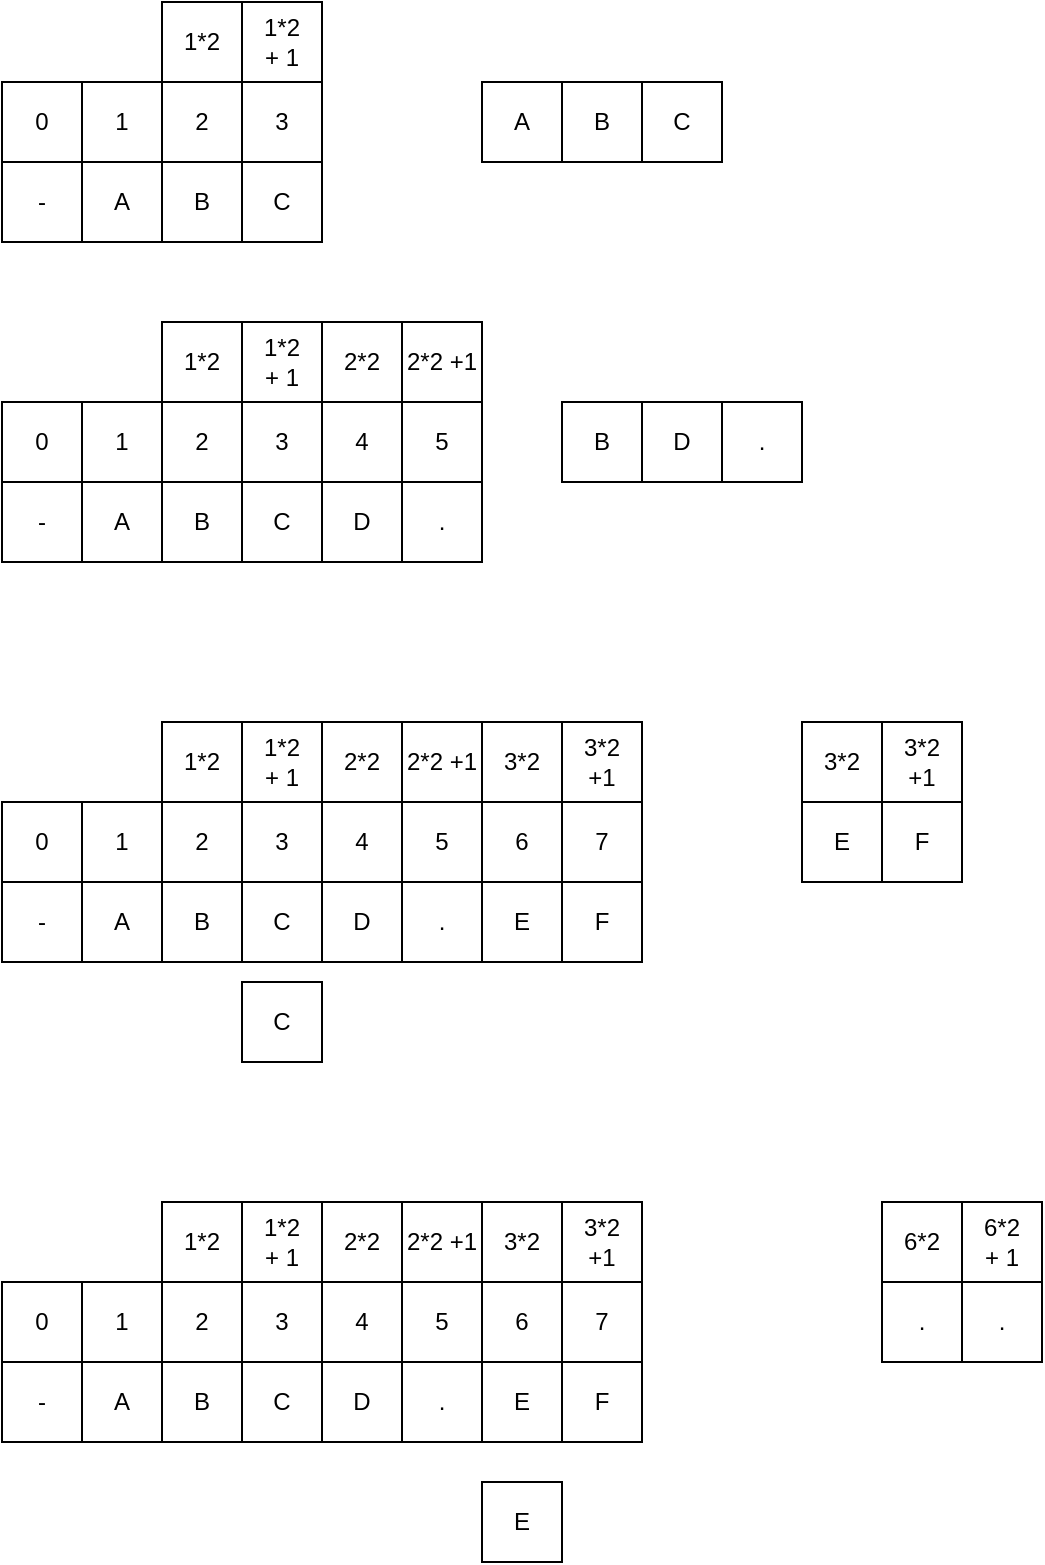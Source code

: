 <mxfile version="13.7.9" type="device"><diagram id="yDpbISeQGD4BFv_dSYwl" name="페이지-1"><mxGraphModel dx="517" dy="384" grid="1" gridSize="10" guides="1" tooltips="1" connect="1" arrows="1" fold="1" page="1" pageScale="1" pageWidth="10000" pageHeight="10000" math="0" shadow="0"><root><mxCell id="0"/><mxCell id="1" parent="0"/><mxCell id="8hgvwpeNBeIo1Spz0iJA-1" value="A" style="rounded=0;whiteSpace=wrap;html=1;" vertex="1" parent="1"><mxGeometry x="480" y="240" width="40" height="40" as="geometry"/></mxCell><mxCell id="8hgvwpeNBeIo1Spz0iJA-2" value="B" style="rounded=0;whiteSpace=wrap;html=1;" vertex="1" parent="1"><mxGeometry x="520" y="240" width="40" height="40" as="geometry"/></mxCell><mxCell id="8hgvwpeNBeIo1Spz0iJA-3" value="C" style="rounded=0;whiteSpace=wrap;html=1;" vertex="1" parent="1"><mxGeometry x="560" y="240" width="40" height="40" as="geometry"/></mxCell><mxCell id="8hgvwpeNBeIo1Spz0iJA-4" value="-" style="rounded=0;whiteSpace=wrap;html=1;" vertex="1" parent="1"><mxGeometry x="440" y="240" width="40" height="40" as="geometry"/></mxCell><mxCell id="8hgvwpeNBeIo1Spz0iJA-6" value="0" style="rounded=0;whiteSpace=wrap;html=1;" vertex="1" parent="1"><mxGeometry x="440" y="200" width="40" height="40" as="geometry"/></mxCell><mxCell id="8hgvwpeNBeIo1Spz0iJA-7" value="1" style="rounded=0;whiteSpace=wrap;html=1;" vertex="1" parent="1"><mxGeometry x="480" y="200" width="40" height="40" as="geometry"/></mxCell><mxCell id="8hgvwpeNBeIo1Spz0iJA-8" value="2" style="rounded=0;whiteSpace=wrap;html=1;" vertex="1" parent="1"><mxGeometry x="520" y="200" width="40" height="40" as="geometry"/></mxCell><mxCell id="8hgvwpeNBeIo1Spz0iJA-9" value="3" style="rounded=0;whiteSpace=wrap;html=1;" vertex="1" parent="1"><mxGeometry x="560" y="200" width="40" height="40" as="geometry"/></mxCell><mxCell id="8hgvwpeNBeIo1Spz0iJA-10" value="1*2" style="rounded=0;whiteSpace=wrap;html=1;" vertex="1" parent="1"><mxGeometry x="520" y="160" width="40" height="40" as="geometry"/></mxCell><mxCell id="8hgvwpeNBeIo1Spz0iJA-11" value="1*2 &lt;br&gt;+ 1" style="rounded=0;whiteSpace=wrap;html=1;" vertex="1" parent="1"><mxGeometry x="560" y="160" width="40" height="40" as="geometry"/></mxCell><mxCell id="8hgvwpeNBeIo1Spz0iJA-12" value="A" style="rounded=0;whiteSpace=wrap;html=1;" vertex="1" parent="1"><mxGeometry x="480" y="400" width="40" height="40" as="geometry"/></mxCell><mxCell id="8hgvwpeNBeIo1Spz0iJA-13" value="B" style="rounded=0;whiteSpace=wrap;html=1;" vertex="1" parent="1"><mxGeometry x="520" y="400" width="40" height="40" as="geometry"/></mxCell><mxCell id="8hgvwpeNBeIo1Spz0iJA-14" value="C" style="rounded=0;whiteSpace=wrap;html=1;" vertex="1" parent="1"><mxGeometry x="560" y="400" width="40" height="40" as="geometry"/></mxCell><mxCell id="8hgvwpeNBeIo1Spz0iJA-15" value="-" style="rounded=0;whiteSpace=wrap;html=1;" vertex="1" parent="1"><mxGeometry x="440" y="400" width="40" height="40" as="geometry"/></mxCell><mxCell id="8hgvwpeNBeIo1Spz0iJA-16" value="0" style="rounded=0;whiteSpace=wrap;html=1;" vertex="1" parent="1"><mxGeometry x="440" y="360" width="40" height="40" as="geometry"/></mxCell><mxCell id="8hgvwpeNBeIo1Spz0iJA-17" value="1" style="rounded=0;whiteSpace=wrap;html=1;" vertex="1" parent="1"><mxGeometry x="480" y="360" width="40" height="40" as="geometry"/></mxCell><mxCell id="8hgvwpeNBeIo1Spz0iJA-18" value="2" style="rounded=0;whiteSpace=wrap;html=1;" vertex="1" parent="1"><mxGeometry x="520" y="360" width="40" height="40" as="geometry"/></mxCell><mxCell id="8hgvwpeNBeIo1Spz0iJA-19" value="3" style="rounded=0;whiteSpace=wrap;html=1;" vertex="1" parent="1"><mxGeometry x="560" y="360" width="40" height="40" as="geometry"/></mxCell><mxCell id="8hgvwpeNBeIo1Spz0iJA-20" value="1*2" style="rounded=0;whiteSpace=wrap;html=1;" vertex="1" parent="1"><mxGeometry x="520" y="320" width="40" height="40" as="geometry"/></mxCell><mxCell id="8hgvwpeNBeIo1Spz0iJA-21" value="1*2 &lt;br&gt;+ 1" style="rounded=0;whiteSpace=wrap;html=1;" vertex="1" parent="1"><mxGeometry x="560" y="320" width="40" height="40" as="geometry"/></mxCell><mxCell id="8hgvwpeNBeIo1Spz0iJA-22" value="D" style="rounded=0;whiteSpace=wrap;html=1;" vertex="1" parent="1"><mxGeometry x="600" y="400" width="40" height="40" as="geometry"/></mxCell><mxCell id="8hgvwpeNBeIo1Spz0iJA-23" value="." style="rounded=0;whiteSpace=wrap;html=1;" vertex="1" parent="1"><mxGeometry x="640" y="400" width="40" height="40" as="geometry"/></mxCell><mxCell id="8hgvwpeNBeIo1Spz0iJA-24" value="2*2" style="rounded=0;whiteSpace=wrap;html=1;" vertex="1" parent="1"><mxGeometry x="600" y="320" width="40" height="40" as="geometry"/></mxCell><mxCell id="8hgvwpeNBeIo1Spz0iJA-25" value="2*2 +1" style="rounded=0;whiteSpace=wrap;html=1;" vertex="1" parent="1"><mxGeometry x="640" y="320" width="40" height="40" as="geometry"/></mxCell><mxCell id="8hgvwpeNBeIo1Spz0iJA-26" value="5" style="rounded=0;whiteSpace=wrap;html=1;" vertex="1" parent="1"><mxGeometry x="640" y="360" width="40" height="40" as="geometry"/></mxCell><mxCell id="8hgvwpeNBeIo1Spz0iJA-27" value="4" style="rounded=0;whiteSpace=wrap;html=1;" vertex="1" parent="1"><mxGeometry x="600" y="360" width="40" height="40" as="geometry"/></mxCell><mxCell id="8hgvwpeNBeIo1Spz0iJA-28" value="A" style="rounded=0;whiteSpace=wrap;html=1;" vertex="1" parent="1"><mxGeometry x="680" y="200" width="40" height="40" as="geometry"/></mxCell><mxCell id="8hgvwpeNBeIo1Spz0iJA-29" value="B" style="rounded=0;whiteSpace=wrap;html=1;" vertex="1" parent="1"><mxGeometry x="720" y="200" width="40" height="40" as="geometry"/></mxCell><mxCell id="8hgvwpeNBeIo1Spz0iJA-30" value="C" style="rounded=0;whiteSpace=wrap;html=1;" vertex="1" parent="1"><mxGeometry x="760" y="200" width="40" height="40" as="geometry"/></mxCell><mxCell id="8hgvwpeNBeIo1Spz0iJA-31" value="B" style="rounded=0;whiteSpace=wrap;html=1;" vertex="1" parent="1"><mxGeometry x="720" y="360" width="40" height="40" as="geometry"/></mxCell><mxCell id="8hgvwpeNBeIo1Spz0iJA-32" value="D" style="rounded=0;whiteSpace=wrap;html=1;" vertex="1" parent="1"><mxGeometry x="760" y="360" width="40" height="40" as="geometry"/></mxCell><mxCell id="8hgvwpeNBeIo1Spz0iJA-33" value="." style="rounded=0;whiteSpace=wrap;html=1;" vertex="1" parent="1"><mxGeometry x="800" y="360" width="40" height="40" as="geometry"/></mxCell><mxCell id="8hgvwpeNBeIo1Spz0iJA-34" value="A" style="rounded=0;whiteSpace=wrap;html=1;" vertex="1" parent="1"><mxGeometry x="480" y="600" width="40" height="40" as="geometry"/></mxCell><mxCell id="8hgvwpeNBeIo1Spz0iJA-35" value="B" style="rounded=0;whiteSpace=wrap;html=1;" vertex="1" parent="1"><mxGeometry x="520" y="600" width="40" height="40" as="geometry"/></mxCell><mxCell id="8hgvwpeNBeIo1Spz0iJA-36" value="C" style="rounded=0;whiteSpace=wrap;html=1;" vertex="1" parent="1"><mxGeometry x="560" y="600" width="40" height="40" as="geometry"/></mxCell><mxCell id="8hgvwpeNBeIo1Spz0iJA-37" value="-" style="rounded=0;whiteSpace=wrap;html=1;" vertex="1" parent="1"><mxGeometry x="440" y="600" width="40" height="40" as="geometry"/></mxCell><mxCell id="8hgvwpeNBeIo1Spz0iJA-38" value="0" style="rounded=0;whiteSpace=wrap;html=1;" vertex="1" parent="1"><mxGeometry x="440" y="560" width="40" height="40" as="geometry"/></mxCell><mxCell id="8hgvwpeNBeIo1Spz0iJA-39" value="1" style="rounded=0;whiteSpace=wrap;html=1;" vertex="1" parent="1"><mxGeometry x="480" y="560" width="40" height="40" as="geometry"/></mxCell><mxCell id="8hgvwpeNBeIo1Spz0iJA-40" value="2" style="rounded=0;whiteSpace=wrap;html=1;" vertex="1" parent="1"><mxGeometry x="520" y="560" width="40" height="40" as="geometry"/></mxCell><mxCell id="8hgvwpeNBeIo1Spz0iJA-41" value="3" style="rounded=0;whiteSpace=wrap;html=1;" vertex="1" parent="1"><mxGeometry x="560" y="560" width="40" height="40" as="geometry"/></mxCell><mxCell id="8hgvwpeNBeIo1Spz0iJA-42" value="1*2" style="rounded=0;whiteSpace=wrap;html=1;" vertex="1" parent="1"><mxGeometry x="520" y="520" width="40" height="40" as="geometry"/></mxCell><mxCell id="8hgvwpeNBeIo1Spz0iJA-43" value="1*2 &lt;br&gt;+ 1" style="rounded=0;whiteSpace=wrap;html=1;" vertex="1" parent="1"><mxGeometry x="560" y="520" width="40" height="40" as="geometry"/></mxCell><mxCell id="8hgvwpeNBeIo1Spz0iJA-44" value="D" style="rounded=0;whiteSpace=wrap;html=1;" vertex="1" parent="1"><mxGeometry x="600" y="600" width="40" height="40" as="geometry"/></mxCell><mxCell id="8hgvwpeNBeIo1Spz0iJA-45" value="." style="rounded=0;whiteSpace=wrap;html=1;" vertex="1" parent="1"><mxGeometry x="640" y="600" width="40" height="40" as="geometry"/></mxCell><mxCell id="8hgvwpeNBeIo1Spz0iJA-46" value="2*2" style="rounded=0;whiteSpace=wrap;html=1;" vertex="1" parent="1"><mxGeometry x="600" y="520" width="40" height="40" as="geometry"/></mxCell><mxCell id="8hgvwpeNBeIo1Spz0iJA-47" value="2*2 +1" style="rounded=0;whiteSpace=wrap;html=1;" vertex="1" parent="1"><mxGeometry x="640" y="520" width="40" height="40" as="geometry"/></mxCell><mxCell id="8hgvwpeNBeIo1Spz0iJA-48" value="5" style="rounded=0;whiteSpace=wrap;html=1;" vertex="1" parent="1"><mxGeometry x="640" y="560" width="40" height="40" as="geometry"/></mxCell><mxCell id="8hgvwpeNBeIo1Spz0iJA-49" value="4" style="rounded=0;whiteSpace=wrap;html=1;" vertex="1" parent="1"><mxGeometry x="600" y="560" width="40" height="40" as="geometry"/></mxCell><mxCell id="8hgvwpeNBeIo1Spz0iJA-50" value="C" style="rounded=0;whiteSpace=wrap;html=1;" vertex="1" parent="1"><mxGeometry x="560" y="650" width="40" height="40" as="geometry"/></mxCell><mxCell id="8hgvwpeNBeIo1Spz0iJA-51" value="E" style="rounded=0;whiteSpace=wrap;html=1;" vertex="1" parent="1"><mxGeometry x="840" y="560" width="40" height="40" as="geometry"/></mxCell><mxCell id="8hgvwpeNBeIo1Spz0iJA-52" value="F" style="rounded=0;whiteSpace=wrap;html=1;" vertex="1" parent="1"><mxGeometry x="880" y="560" width="40" height="40" as="geometry"/></mxCell><mxCell id="8hgvwpeNBeIo1Spz0iJA-53" value="3*2" style="rounded=0;whiteSpace=wrap;html=1;" vertex="1" parent="1"><mxGeometry x="840" y="520" width="40" height="40" as="geometry"/></mxCell><mxCell id="8hgvwpeNBeIo1Spz0iJA-54" value="3*2&lt;br&gt;+1" style="rounded=0;whiteSpace=wrap;html=1;" vertex="1" parent="1"><mxGeometry x="880" y="520" width="40" height="40" as="geometry"/></mxCell><mxCell id="8hgvwpeNBeIo1Spz0iJA-55" value="E" style="rounded=0;whiteSpace=wrap;html=1;" vertex="1" parent="1"><mxGeometry x="680" y="600" width="40" height="40" as="geometry"/></mxCell><mxCell id="8hgvwpeNBeIo1Spz0iJA-56" value="F" style="rounded=0;whiteSpace=wrap;html=1;" vertex="1" parent="1"><mxGeometry x="720" y="600" width="40" height="40" as="geometry"/></mxCell><mxCell id="8hgvwpeNBeIo1Spz0iJA-57" value="3*2" style="rounded=0;whiteSpace=wrap;html=1;" vertex="1" parent="1"><mxGeometry x="680" y="520" width="40" height="40" as="geometry"/></mxCell><mxCell id="8hgvwpeNBeIo1Spz0iJA-58" value="3*2&lt;br&gt;+1" style="rounded=0;whiteSpace=wrap;html=1;" vertex="1" parent="1"><mxGeometry x="720" y="520" width="40" height="40" as="geometry"/></mxCell><mxCell id="8hgvwpeNBeIo1Spz0iJA-59" value="7" style="rounded=0;whiteSpace=wrap;html=1;" vertex="1" parent="1"><mxGeometry x="720" y="560" width="40" height="40" as="geometry"/></mxCell><mxCell id="8hgvwpeNBeIo1Spz0iJA-60" value="6" style="rounded=0;whiteSpace=wrap;html=1;" vertex="1" parent="1"><mxGeometry x="680" y="560" width="40" height="40" as="geometry"/></mxCell><mxCell id="8hgvwpeNBeIo1Spz0iJA-61" value="A" style="rounded=0;whiteSpace=wrap;html=1;" vertex="1" parent="1"><mxGeometry x="480" y="840" width="40" height="40" as="geometry"/></mxCell><mxCell id="8hgvwpeNBeIo1Spz0iJA-62" value="B" style="rounded=0;whiteSpace=wrap;html=1;" vertex="1" parent="1"><mxGeometry x="520" y="840" width="40" height="40" as="geometry"/></mxCell><mxCell id="8hgvwpeNBeIo1Spz0iJA-63" value="C" style="rounded=0;whiteSpace=wrap;html=1;" vertex="1" parent="1"><mxGeometry x="560" y="840" width="40" height="40" as="geometry"/></mxCell><mxCell id="8hgvwpeNBeIo1Spz0iJA-64" value="-" style="rounded=0;whiteSpace=wrap;html=1;" vertex="1" parent="1"><mxGeometry x="440" y="840" width="40" height="40" as="geometry"/></mxCell><mxCell id="8hgvwpeNBeIo1Spz0iJA-65" value="0" style="rounded=0;whiteSpace=wrap;html=1;" vertex="1" parent="1"><mxGeometry x="440" y="800" width="40" height="40" as="geometry"/></mxCell><mxCell id="8hgvwpeNBeIo1Spz0iJA-66" value="1" style="rounded=0;whiteSpace=wrap;html=1;" vertex="1" parent="1"><mxGeometry x="480" y="800" width="40" height="40" as="geometry"/></mxCell><mxCell id="8hgvwpeNBeIo1Spz0iJA-67" value="2" style="rounded=0;whiteSpace=wrap;html=1;" vertex="1" parent="1"><mxGeometry x="520" y="800" width="40" height="40" as="geometry"/></mxCell><mxCell id="8hgvwpeNBeIo1Spz0iJA-68" value="3" style="rounded=0;whiteSpace=wrap;html=1;" vertex="1" parent="1"><mxGeometry x="560" y="800" width="40" height="40" as="geometry"/></mxCell><mxCell id="8hgvwpeNBeIo1Spz0iJA-69" value="1*2" style="rounded=0;whiteSpace=wrap;html=1;" vertex="1" parent="1"><mxGeometry x="520" y="760" width="40" height="40" as="geometry"/></mxCell><mxCell id="8hgvwpeNBeIo1Spz0iJA-70" value="1*2 &lt;br&gt;+ 1" style="rounded=0;whiteSpace=wrap;html=1;" vertex="1" parent="1"><mxGeometry x="560" y="760" width="40" height="40" as="geometry"/></mxCell><mxCell id="8hgvwpeNBeIo1Spz0iJA-71" value="D" style="rounded=0;whiteSpace=wrap;html=1;" vertex="1" parent="1"><mxGeometry x="600" y="840" width="40" height="40" as="geometry"/></mxCell><mxCell id="8hgvwpeNBeIo1Spz0iJA-72" value="." style="rounded=0;whiteSpace=wrap;html=1;" vertex="1" parent="1"><mxGeometry x="640" y="840" width="40" height="40" as="geometry"/></mxCell><mxCell id="8hgvwpeNBeIo1Spz0iJA-73" value="2*2" style="rounded=0;whiteSpace=wrap;html=1;" vertex="1" parent="1"><mxGeometry x="600" y="760" width="40" height="40" as="geometry"/></mxCell><mxCell id="8hgvwpeNBeIo1Spz0iJA-74" value="2*2 +1" style="rounded=0;whiteSpace=wrap;html=1;" vertex="1" parent="1"><mxGeometry x="640" y="760" width="40" height="40" as="geometry"/></mxCell><mxCell id="8hgvwpeNBeIo1Spz0iJA-75" value="5" style="rounded=0;whiteSpace=wrap;html=1;" vertex="1" parent="1"><mxGeometry x="640" y="800" width="40" height="40" as="geometry"/></mxCell><mxCell id="8hgvwpeNBeIo1Spz0iJA-76" value="4" style="rounded=0;whiteSpace=wrap;html=1;" vertex="1" parent="1"><mxGeometry x="600" y="800" width="40" height="40" as="geometry"/></mxCell><mxCell id="8hgvwpeNBeIo1Spz0iJA-78" value="E" style="rounded=0;whiteSpace=wrap;html=1;" vertex="1" parent="1"><mxGeometry x="680" y="840" width="40" height="40" as="geometry"/></mxCell><mxCell id="8hgvwpeNBeIo1Spz0iJA-79" value="F" style="rounded=0;whiteSpace=wrap;html=1;" vertex="1" parent="1"><mxGeometry x="720" y="840" width="40" height="40" as="geometry"/></mxCell><mxCell id="8hgvwpeNBeIo1Spz0iJA-80" value="3*2" style="rounded=0;whiteSpace=wrap;html=1;" vertex="1" parent="1"><mxGeometry x="680" y="760" width="40" height="40" as="geometry"/></mxCell><mxCell id="8hgvwpeNBeIo1Spz0iJA-81" value="3*2&lt;br&gt;+1" style="rounded=0;whiteSpace=wrap;html=1;" vertex="1" parent="1"><mxGeometry x="720" y="760" width="40" height="40" as="geometry"/></mxCell><mxCell id="8hgvwpeNBeIo1Spz0iJA-82" value="7" style="rounded=0;whiteSpace=wrap;html=1;" vertex="1" parent="1"><mxGeometry x="720" y="800" width="40" height="40" as="geometry"/></mxCell><mxCell id="8hgvwpeNBeIo1Spz0iJA-83" value="6" style="rounded=0;whiteSpace=wrap;html=1;" vertex="1" parent="1"><mxGeometry x="680" y="800" width="40" height="40" as="geometry"/></mxCell><mxCell id="8hgvwpeNBeIo1Spz0iJA-85" value="." style="rounded=0;whiteSpace=wrap;html=1;" vertex="1" parent="1"><mxGeometry x="880" y="800" width="40" height="40" as="geometry"/></mxCell><mxCell id="8hgvwpeNBeIo1Spz0iJA-88" value="." style="rounded=0;whiteSpace=wrap;html=1;" vertex="1" parent="1"><mxGeometry x="920" y="800" width="40" height="40" as="geometry"/></mxCell><mxCell id="8hgvwpeNBeIo1Spz0iJA-89" value="E" style="rounded=0;whiteSpace=wrap;html=1;" vertex="1" parent="1"><mxGeometry x="680" y="900" width="40" height="40" as="geometry"/></mxCell><mxCell id="8hgvwpeNBeIo1Spz0iJA-90" value="6*2" style="rounded=0;whiteSpace=wrap;html=1;" vertex="1" parent="1"><mxGeometry x="880" y="760" width="40" height="40" as="geometry"/></mxCell><mxCell id="8hgvwpeNBeIo1Spz0iJA-91" value="6*2&lt;br&gt;+ 1" style="rounded=0;whiteSpace=wrap;html=1;" vertex="1" parent="1"><mxGeometry x="920" y="760" width="40" height="40" as="geometry"/></mxCell></root></mxGraphModel></diagram></mxfile>